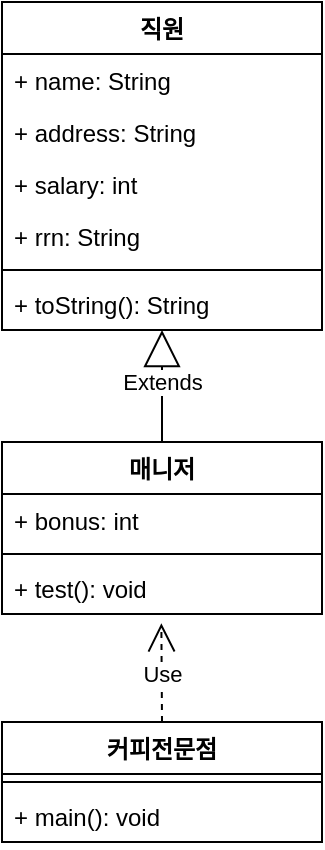 <mxfile version="20.8.20" type="device" pages="2"><diagram name="페이지-1" id="oaczYC3p4rruS_76clLT"><mxGraphModel dx="365" dy="765" grid="1" gridSize="10" guides="1" tooltips="1" connect="1" arrows="1" fold="1" page="1" pageScale="1" pageWidth="827" pageHeight="1169" math="0" shadow="0"><root><mxCell id="0"/><mxCell id="1" parent="0"/><mxCell id="TQr4OEMmHE0YboDsIA82-1" value="직원" style="swimlane;fontStyle=1;align=center;verticalAlign=top;childLayout=stackLayout;horizontal=1;startSize=26;horizontalStack=0;resizeParent=1;resizeParentMax=0;resizeLast=0;collapsible=1;marginBottom=0;" vertex="1" parent="1"><mxGeometry x="120" y="50" width="160" height="164" as="geometry"><mxRectangle x="120" y="50" width="60" height="30" as="alternateBounds"/></mxGeometry></mxCell><mxCell id="TQr4OEMmHE0YboDsIA82-2" value="+ name: String" style="text;strokeColor=none;fillColor=none;align=left;verticalAlign=top;spacingLeft=4;spacingRight=4;overflow=hidden;rotatable=0;points=[[0,0.5],[1,0.5]];portConstraint=eastwest;" vertex="1" parent="TQr4OEMmHE0YboDsIA82-1"><mxGeometry y="26" width="160" height="26" as="geometry"/></mxCell><mxCell id="TQr4OEMmHE0YboDsIA82-5" value="+ address: String" style="text;strokeColor=none;fillColor=none;align=left;verticalAlign=top;spacingLeft=4;spacingRight=4;overflow=hidden;rotatable=0;points=[[0,0.5],[1,0.5]];portConstraint=eastwest;" vertex="1" parent="TQr4OEMmHE0YboDsIA82-1"><mxGeometry y="52" width="160" height="26" as="geometry"/></mxCell><mxCell id="TQr4OEMmHE0YboDsIA82-6" value="+ salary: int" style="text;strokeColor=none;fillColor=none;align=left;verticalAlign=top;spacingLeft=4;spacingRight=4;overflow=hidden;rotatable=0;points=[[0,0.5],[1,0.5]];portConstraint=eastwest;" vertex="1" parent="TQr4OEMmHE0YboDsIA82-1"><mxGeometry y="78" width="160" height="26" as="geometry"/></mxCell><mxCell id="TQr4OEMmHE0YboDsIA82-7" value="+ rrn: String" style="text;strokeColor=none;fillColor=none;align=left;verticalAlign=top;spacingLeft=4;spacingRight=4;overflow=hidden;rotatable=0;points=[[0,0.5],[1,0.5]];portConstraint=eastwest;" vertex="1" parent="TQr4OEMmHE0YboDsIA82-1"><mxGeometry y="104" width="160" height="26" as="geometry"/></mxCell><mxCell id="TQr4OEMmHE0YboDsIA82-3" value="" style="line;strokeWidth=1;fillColor=none;align=left;verticalAlign=middle;spacingTop=-1;spacingLeft=3;spacingRight=3;rotatable=0;labelPosition=right;points=[];portConstraint=eastwest;strokeColor=inherit;" vertex="1" parent="TQr4OEMmHE0YboDsIA82-1"><mxGeometry y="130" width="160" height="8" as="geometry"/></mxCell><mxCell id="TQr4OEMmHE0YboDsIA82-4" value="+ toString(): String" style="text;strokeColor=none;fillColor=none;align=left;verticalAlign=top;spacingLeft=4;spacingRight=4;overflow=hidden;rotatable=0;points=[[0,0.5],[1,0.5]];portConstraint=eastwest;" vertex="1" parent="TQr4OEMmHE0YboDsIA82-1"><mxGeometry y="138" width="160" height="26" as="geometry"/></mxCell><mxCell id="TQr4OEMmHE0YboDsIA82-8" value="매니저&#10;" style="swimlane;fontStyle=1;align=center;verticalAlign=top;childLayout=stackLayout;horizontal=1;startSize=26;horizontalStack=0;resizeParent=1;resizeParentMax=0;resizeLast=0;collapsible=1;marginBottom=0;" vertex="1" parent="1"><mxGeometry x="120" y="270" width="160" height="86" as="geometry"><mxRectangle x="120" y="270" width="80" height="30" as="alternateBounds"/></mxGeometry></mxCell><mxCell id="TQr4OEMmHE0YboDsIA82-9" value="+ bonus: int" style="text;strokeColor=none;fillColor=none;align=left;verticalAlign=top;spacingLeft=4;spacingRight=4;overflow=hidden;rotatable=0;points=[[0,0.5],[1,0.5]];portConstraint=eastwest;" vertex="1" parent="TQr4OEMmHE0YboDsIA82-8"><mxGeometry y="26" width="160" height="26" as="geometry"/></mxCell><mxCell id="TQr4OEMmHE0YboDsIA82-10" value="" style="line;strokeWidth=1;fillColor=none;align=left;verticalAlign=middle;spacingTop=-1;spacingLeft=3;spacingRight=3;rotatable=0;labelPosition=right;points=[];portConstraint=eastwest;strokeColor=inherit;" vertex="1" parent="TQr4OEMmHE0YboDsIA82-8"><mxGeometry y="52" width="160" height="8" as="geometry"/></mxCell><mxCell id="TQr4OEMmHE0YboDsIA82-11" value="+ test(): void" style="text;strokeColor=none;fillColor=none;align=left;verticalAlign=top;spacingLeft=4;spacingRight=4;overflow=hidden;rotatable=0;points=[[0,0.5],[1,0.5]];portConstraint=eastwest;" vertex="1" parent="TQr4OEMmHE0YboDsIA82-8"><mxGeometry y="60" width="160" height="26" as="geometry"/></mxCell><mxCell id="TQr4OEMmHE0YboDsIA82-12" value="Extends" style="endArrow=block;endSize=16;endFill=0;html=1;rounded=0;exitX=0.5;exitY=0;exitDx=0;exitDy=0;" edge="1" parent="1" source="TQr4OEMmHE0YboDsIA82-8" target="TQr4OEMmHE0YboDsIA82-4"><mxGeometry x="0.071" width="160" relative="1" as="geometry"><mxPoint x="110" y="360" as="sourcePoint"/><mxPoint x="190" y="220" as="targetPoint"/><Array as="points"/><mxPoint as="offset"/></mxGeometry></mxCell><mxCell id="4ZPRY0Cnmj7vO2XC83N3-1" value="커피전문점" style="swimlane;fontStyle=1;align=center;verticalAlign=top;childLayout=stackLayout;horizontal=1;startSize=26;horizontalStack=0;resizeParent=1;resizeParentMax=0;resizeLast=0;collapsible=1;marginBottom=0;" vertex="1" parent="1"><mxGeometry x="120" y="410" width="160" height="60" as="geometry"><mxRectangle x="120" y="410" width="100" height="30" as="alternateBounds"/></mxGeometry></mxCell><mxCell id="4ZPRY0Cnmj7vO2XC83N3-3" value="" style="line;strokeWidth=1;fillColor=none;align=left;verticalAlign=middle;spacingTop=-1;spacingLeft=3;spacingRight=3;rotatable=0;labelPosition=right;points=[];portConstraint=eastwest;strokeColor=inherit;" vertex="1" parent="4ZPRY0Cnmj7vO2XC83N3-1"><mxGeometry y="26" width="160" height="8" as="geometry"/></mxCell><mxCell id="4ZPRY0Cnmj7vO2XC83N3-4" value="+ main(): void" style="text;strokeColor=none;fillColor=none;align=left;verticalAlign=top;spacingLeft=4;spacingRight=4;overflow=hidden;rotatable=0;points=[[0,0.5],[1,0.5]];portConstraint=eastwest;" vertex="1" parent="4ZPRY0Cnmj7vO2XC83N3-1"><mxGeometry y="34" width="160" height="26" as="geometry"/></mxCell><mxCell id="4ZPRY0Cnmj7vO2XC83N3-5" value="Use" style="endArrow=open;endSize=12;dashed=1;html=1;rounded=0;entryX=0.498;entryY=1.179;entryDx=0;entryDy=0;entryPerimeter=0;exitX=0.5;exitY=0;exitDx=0;exitDy=0;" edge="1" parent="1" source="4ZPRY0Cnmj7vO2XC83N3-1" target="TQr4OEMmHE0YboDsIA82-11"><mxGeometry width="160" relative="1" as="geometry"><mxPoint x="110" y="390" as="sourcePoint"/><mxPoint x="270" y="390" as="targetPoint"/></mxGeometry></mxCell></root></mxGraphModel></diagram><diagram id="SysOMfu6w2T7-FyJMnJ8" name="페이지-2"><mxGraphModel dx="365" dy="765" grid="1" gridSize="10" guides="1" tooltips="1" connect="1" arrows="1" fold="1" page="1" pageScale="1" pageWidth="827" pageHeight="1169" math="0" shadow="0"><root><mxCell id="0"/><mxCell id="1" parent="0"/><mxCell id="-UUYMfaW3rqiwIokcHeu-1" value="학용품" style="swimlane;fontStyle=1;align=center;verticalAlign=top;childLayout=stackLayout;horizontal=1;startSize=26;horizontalStack=0;resizeParent=1;resizeParentMax=0;resizeLast=0;collapsible=1;marginBottom=0;" vertex="1" parent="1"><mxGeometry x="110" y="190" width="160" height="112" as="geometry"><mxRectangle x="110" y="190" width="80" height="30" as="alternateBounds"/></mxGeometry></mxCell><mxCell id="-UUYMfaW3rqiwIokcHeu-2" value="+ 가격: int" style="text;strokeColor=none;fillColor=none;align=left;verticalAlign=top;spacingLeft=4;spacingRight=4;overflow=hidden;rotatable=0;points=[[0,0.5],[1,0.5]];portConstraint=eastwest;" vertex="1" parent="-UUYMfaW3rqiwIokcHeu-1"><mxGeometry y="26" width="160" height="26" as="geometry"/></mxCell><mxCell id="-UUYMfaW3rqiwIokcHeu-5" value="+ 회사: String" style="text;strokeColor=none;fillColor=none;align=left;verticalAlign=top;spacingLeft=4;spacingRight=4;overflow=hidden;rotatable=0;points=[[0,0.5],[1,0.5]];portConstraint=eastwest;" vertex="1" parent="-UUYMfaW3rqiwIokcHeu-1"><mxGeometry y="52" width="160" height="26" as="geometry"/></mxCell><mxCell id="-UUYMfaW3rqiwIokcHeu-3" value="" style="line;strokeWidth=1;fillColor=none;align=left;verticalAlign=middle;spacingTop=-1;spacingLeft=3;spacingRight=3;rotatable=0;labelPosition=right;points=[];portConstraint=eastwest;strokeColor=inherit;" vertex="1" parent="-UUYMfaW3rqiwIokcHeu-1"><mxGeometry y="78" width="160" height="8" as="geometry"/></mxCell><mxCell id="-UUYMfaW3rqiwIokcHeu-4" value="+ 사다(): void" style="text;strokeColor=none;fillColor=none;align=left;verticalAlign=top;spacingLeft=4;spacingRight=4;overflow=hidden;rotatable=0;points=[[0,0.5],[1,0.5]];portConstraint=eastwest;" vertex="1" parent="-UUYMfaW3rqiwIokcHeu-1"><mxGeometry y="86" width="160" height="26" as="geometry"/></mxCell><mxCell id="-UUYMfaW3rqiwIokcHeu-6" value="볼펜" style="swimlane;fontStyle=1;align=center;verticalAlign=top;childLayout=stackLayout;horizontal=1;startSize=26;horizontalStack=0;resizeParent=1;resizeParentMax=0;resizeLast=0;collapsible=1;marginBottom=0;" vertex="1" parent="1"><mxGeometry x="110" y="360" width="160" height="86" as="geometry"><mxRectangle x="110" y="360" width="60" height="30" as="alternateBounds"/></mxGeometry></mxCell><mxCell id="-UUYMfaW3rqiwIokcHeu-7" value="+ 두께: int" style="text;strokeColor=none;fillColor=none;align=left;verticalAlign=top;spacingLeft=4;spacingRight=4;overflow=hidden;rotatable=0;points=[[0,0.5],[1,0.5]];portConstraint=eastwest;" vertex="1" parent="-UUYMfaW3rqiwIokcHeu-6"><mxGeometry y="26" width="160" height="26" as="geometry"/></mxCell><mxCell id="-UUYMfaW3rqiwIokcHeu-8" value="" style="line;strokeWidth=1;fillColor=none;align=left;verticalAlign=middle;spacingTop=-1;spacingLeft=3;spacingRight=3;rotatable=0;labelPosition=right;points=[];portConstraint=eastwest;strokeColor=inherit;" vertex="1" parent="-UUYMfaW3rqiwIokcHeu-6"><mxGeometry y="52" width="160" height="8" as="geometry"/></mxCell><mxCell id="-UUYMfaW3rqiwIokcHeu-9" value="+ 글을쓰다(): void" style="text;strokeColor=none;fillColor=none;align=left;verticalAlign=top;spacingLeft=4;spacingRight=4;overflow=hidden;rotatable=0;points=[[0,0.5],[1,0.5]];portConstraint=eastwest;" vertex="1" parent="-UUYMfaW3rqiwIokcHeu-6"><mxGeometry y="60" width="160" height="26" as="geometry"/></mxCell><mxCell id="-UUYMfaW3rqiwIokcHeu-10" value="Extends" style="endArrow=block;endSize=16;endFill=0;html=1;rounded=0;entryX=0.502;entryY=1.051;entryDx=0;entryDy=0;entryPerimeter=0;exitX=0.5;exitY=0;exitDx=0;exitDy=0;" edge="1" parent="1" source="-UUYMfaW3rqiwIokcHeu-6" target="-UUYMfaW3rqiwIokcHeu-4"><mxGeometry width="160" relative="1" as="geometry"><mxPoint x="110" y="230" as="sourcePoint"/><mxPoint x="270" y="230" as="targetPoint"/></mxGeometry></mxCell><mxCell id="Yp3EGvTzLuoJpbmldhAm-1" value="노트" style="swimlane;fontStyle=1;align=center;verticalAlign=top;childLayout=stackLayout;horizontal=1;startSize=26;horizontalStack=0;resizeParent=1;resizeParentMax=0;resizeLast=0;collapsible=1;marginBottom=0;" vertex="1" parent="1"><mxGeometry x="110" y="499" width="160" height="60" as="geometry"><mxRectangle x="110" y="499" width="60" height="30" as="alternateBounds"/></mxGeometry></mxCell><mxCell id="Yp3EGvTzLuoJpbmldhAm-3" value="" style="line;strokeWidth=1;fillColor=none;align=left;verticalAlign=middle;spacingTop=-1;spacingLeft=3;spacingRight=3;rotatable=0;labelPosition=right;points=[];portConstraint=eastwest;strokeColor=inherit;" vertex="1" parent="Yp3EGvTzLuoJpbmldhAm-1"><mxGeometry y="26" width="160" height="8" as="geometry"/></mxCell><mxCell id="Yp3EGvTzLuoJpbmldhAm-4" value="+ main(): void" style="text;strokeColor=none;fillColor=none;align=left;verticalAlign=top;spacingLeft=4;spacingRight=4;overflow=hidden;rotatable=0;points=[[0,0.5],[1,0.5]];portConstraint=eastwest;" vertex="1" parent="Yp3EGvTzLuoJpbmldhAm-1"><mxGeometry y="34" width="160" height="26" as="geometry"/></mxCell><mxCell id="Yp3EGvTzLuoJpbmldhAm-5" value="Use" style="endArrow=open;endSize=12;dashed=1;html=1;rounded=0;entryX=0.498;entryY=1.077;entryDx=0;entryDy=0;entryPerimeter=0;exitX=0.5;exitY=0;exitDx=0;exitDy=0;" edge="1" parent="1" source="Yp3EGvTzLuoJpbmldhAm-1" target="-UUYMfaW3rqiwIokcHeu-9"><mxGeometry width="160" relative="1" as="geometry"><mxPoint x="110" y="390" as="sourcePoint"/><mxPoint x="270" y="390" as="targetPoint"/></mxGeometry></mxCell></root></mxGraphModel></diagram></mxfile>